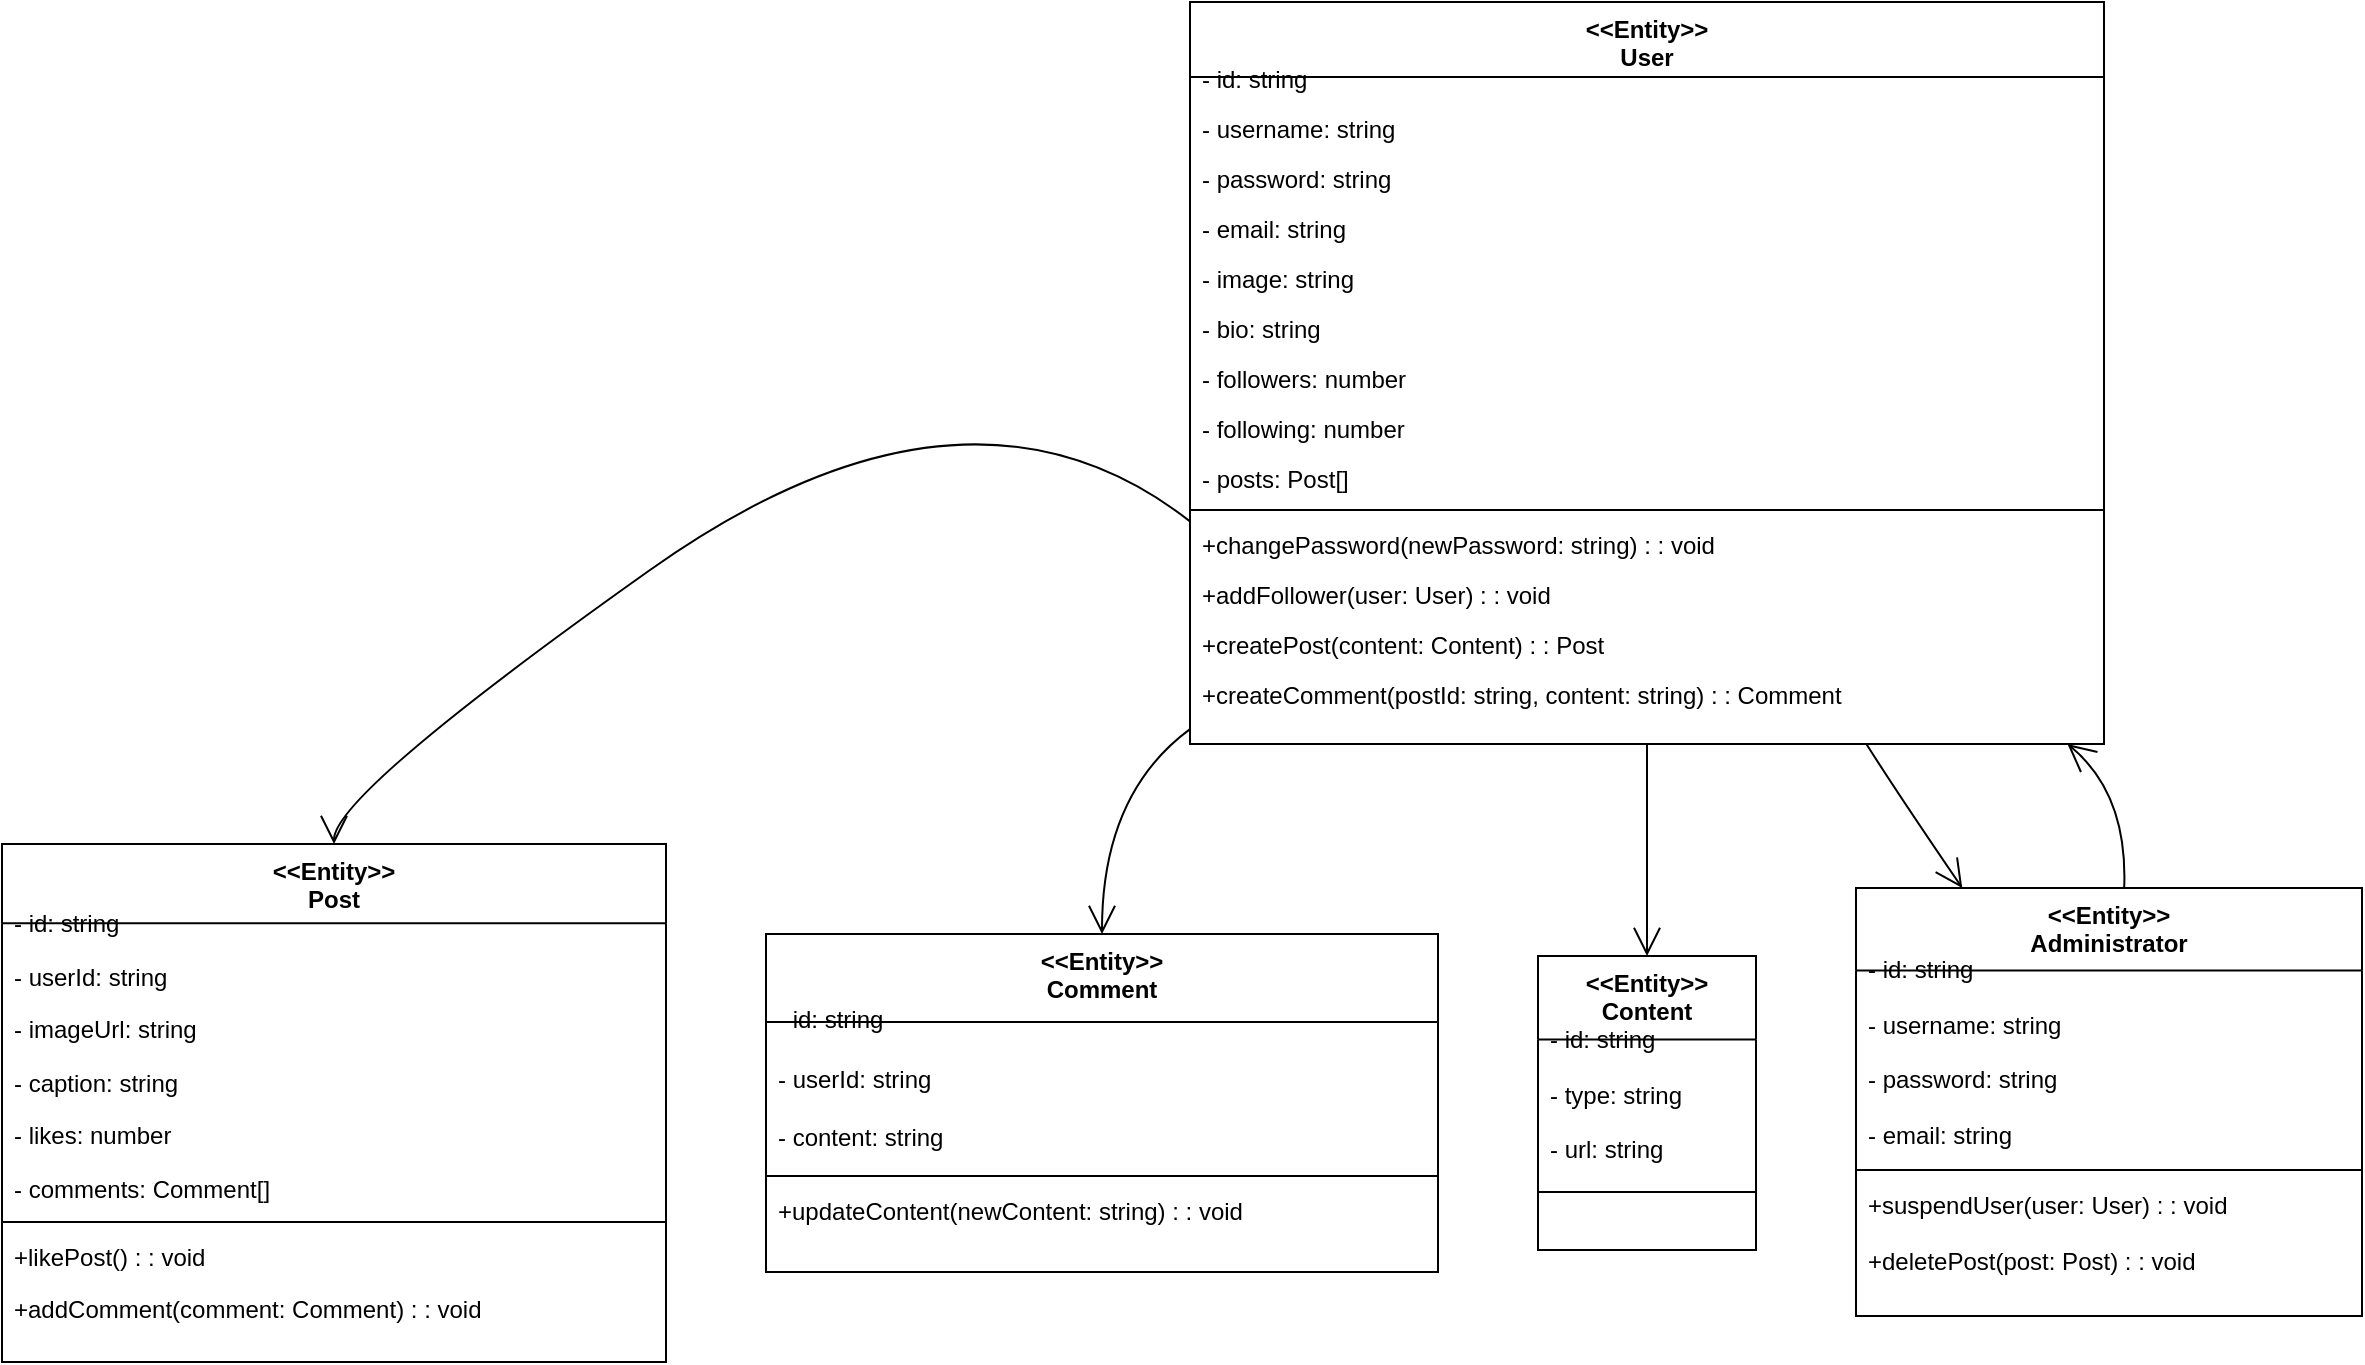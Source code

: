 <mxfile version="24.6.2" type="github">
  <diagram name="Page-1" id="eHfoeDw3wgKfniDyxH0o">
    <mxGraphModel dx="1400" dy="871" grid="1" gridSize="10" guides="1" tooltips="1" connect="1" arrows="1" fold="1" page="1" pageScale="1" pageWidth="827" pageHeight="1169" math="0" shadow="0">
      <root>
        <mxCell id="0" />
        <mxCell id="1" parent="0" />
        <mxCell id="2" value="&lt;&lt;Entity&gt;&gt;&#xa;User" style="swimlane;fontStyle=1;align=center;verticalAlign=top;childLayout=stackLayout;horizontal=1;startSize=37.552;horizontalStack=0;resizeParent=1;resizeParentMax=0;resizeLast=0;collapsible=0;marginBottom=0;" parent="1" vertex="1">
          <mxGeometry x="602" y="8" width="457" height="371" as="geometry" />
        </mxCell>
        <mxCell id="3" value="- id: string" style="text;strokeColor=none;fillColor=none;align=left;verticalAlign=top;spacingLeft=4;spacingRight=4;overflow=hidden;rotatable=0;points=[[0,0.5],[1,0.5]];portConstraint=eastwest;" parent="2" vertex="1">
          <mxGeometry y="25" width="457" height="25" as="geometry" />
        </mxCell>
        <mxCell id="4" value="- username: string" style="text;strokeColor=none;fillColor=none;align=left;verticalAlign=top;spacingLeft=4;spacingRight=4;overflow=hidden;rotatable=0;points=[[0,0.5],[1,0.5]];portConstraint=eastwest;" parent="2" vertex="1">
          <mxGeometry y="50" width="457" height="25" as="geometry" />
        </mxCell>
        <mxCell id="5" value="- password: string" style="text;strokeColor=none;fillColor=none;align=left;verticalAlign=top;spacingLeft=4;spacingRight=4;overflow=hidden;rotatable=0;points=[[0,0.5],[1,0.5]];portConstraint=eastwest;" parent="2" vertex="1">
          <mxGeometry y="75" width="457" height="25" as="geometry" />
        </mxCell>
        <mxCell id="6" value="- email: string" style="text;strokeColor=none;fillColor=none;align=left;verticalAlign=top;spacingLeft=4;spacingRight=4;overflow=hidden;rotatable=0;points=[[0,0.5],[1,0.5]];portConstraint=eastwest;" parent="2" vertex="1">
          <mxGeometry y="100" width="457" height="25" as="geometry" />
        </mxCell>
        <mxCell id="7" value="- image: string" style="text;strokeColor=none;fillColor=none;align=left;verticalAlign=top;spacingLeft=4;spacingRight=4;overflow=hidden;rotatable=0;points=[[0,0.5],[1,0.5]];portConstraint=eastwest;" parent="2" vertex="1">
          <mxGeometry y="125" width="457" height="25" as="geometry" />
        </mxCell>
        <mxCell id="8" value="- bio: string" style="text;strokeColor=none;fillColor=none;align=left;verticalAlign=top;spacingLeft=4;spacingRight=4;overflow=hidden;rotatable=0;points=[[0,0.5],[1,0.5]];portConstraint=eastwest;" parent="2" vertex="1">
          <mxGeometry y="150" width="457" height="25" as="geometry" />
        </mxCell>
        <mxCell id="9" value="- followers: number" style="text;strokeColor=none;fillColor=none;align=left;verticalAlign=top;spacingLeft=4;spacingRight=4;overflow=hidden;rotatable=0;points=[[0,0.5],[1,0.5]];portConstraint=eastwest;" parent="2" vertex="1">
          <mxGeometry y="175" width="457" height="25" as="geometry" />
        </mxCell>
        <mxCell id="10" value="- following: number" style="text;strokeColor=none;fillColor=none;align=left;verticalAlign=top;spacingLeft=4;spacingRight=4;overflow=hidden;rotatable=0;points=[[0,0.5],[1,0.5]];portConstraint=eastwest;" parent="2" vertex="1">
          <mxGeometry y="200" width="457" height="25" as="geometry" />
        </mxCell>
        <mxCell id="11" value="- posts: Post[]" style="text;strokeColor=none;fillColor=none;align=left;verticalAlign=top;spacingLeft=4;spacingRight=4;overflow=hidden;rotatable=0;points=[[0,0.5],[1,0.5]];portConstraint=eastwest;" parent="2" vertex="1">
          <mxGeometry y="225" width="457" height="25" as="geometry" />
        </mxCell>
        <mxCell id="12" style="line;strokeWidth=1;fillColor=none;align=left;verticalAlign=middle;spacingTop=-1;spacingLeft=3;spacingRight=3;rotatable=0;labelPosition=right;points=[];portConstraint=eastwest;strokeColor=inherit;" parent="2" vertex="1">
          <mxGeometry y="250" width="457" height="8" as="geometry" />
        </mxCell>
        <mxCell id="13" value="+changePassword(newPassword: string) : : void" style="text;strokeColor=none;fillColor=none;align=left;verticalAlign=top;spacingLeft=4;spacingRight=4;overflow=hidden;rotatable=0;points=[[0,0.5],[1,0.5]];portConstraint=eastwest;" parent="2" vertex="1">
          <mxGeometry y="258" width="457" height="25" as="geometry" />
        </mxCell>
        <mxCell id="14" value="+addFollower(user: User) : : void" style="text;strokeColor=none;fillColor=none;align=left;verticalAlign=top;spacingLeft=4;spacingRight=4;overflow=hidden;rotatable=0;points=[[0,0.5],[1,0.5]];portConstraint=eastwest;" parent="2" vertex="1">
          <mxGeometry y="283" width="457" height="25" as="geometry" />
        </mxCell>
        <mxCell id="15" value="+createPost(content: Content) : : Post" style="text;strokeColor=none;fillColor=none;align=left;verticalAlign=top;spacingLeft=4;spacingRight=4;overflow=hidden;rotatable=0;points=[[0,0.5],[1,0.5]];portConstraint=eastwest;" parent="2" vertex="1">
          <mxGeometry y="308" width="457" height="25" as="geometry" />
        </mxCell>
        <mxCell id="16" value="+createComment(postId: string, content: string) : : Comment" style="text;strokeColor=none;fillColor=none;align=left;verticalAlign=top;spacingLeft=4;spacingRight=4;overflow=hidden;rotatable=0;points=[[0,0.5],[1,0.5]];portConstraint=eastwest;" parent="2" vertex="1">
          <mxGeometry y="333" width="457" height="25" as="geometry" />
        </mxCell>
        <mxCell id="17" value="&lt;&lt;Entity&gt;&gt;&#xa;Post" style="swimlane;fontStyle=1;align=center;verticalAlign=top;childLayout=stackLayout;horizontal=1;startSize=39.632;horizontalStack=0;resizeParent=1;resizeParentMax=0;resizeLast=0;collapsible=0;marginBottom=0;" parent="1" vertex="1">
          <mxGeometry x="8" y="429" width="332" height="259" as="geometry" />
        </mxCell>
        <mxCell id="18" value="- id: string" style="text;strokeColor=none;fillColor=none;align=left;verticalAlign=top;spacingLeft=4;spacingRight=4;overflow=hidden;rotatable=0;points=[[0,0.5],[1,0.5]];portConstraint=eastwest;" parent="17" vertex="1">
          <mxGeometry y="26" width="332" height="26" as="geometry" />
        </mxCell>
        <mxCell id="19" value="- userId: string" style="text;strokeColor=none;fillColor=none;align=left;verticalAlign=top;spacingLeft=4;spacingRight=4;overflow=hidden;rotatable=0;points=[[0,0.5],[1,0.5]];portConstraint=eastwest;" parent="17" vertex="1">
          <mxGeometry y="53" width="332" height="26" as="geometry" />
        </mxCell>
        <mxCell id="20" value="- imageUrl: string" style="text;strokeColor=none;fillColor=none;align=left;verticalAlign=top;spacingLeft=4;spacingRight=4;overflow=hidden;rotatable=0;points=[[0,0.5],[1,0.5]];portConstraint=eastwest;" parent="17" vertex="1">
          <mxGeometry y="79" width="332" height="26" as="geometry" />
        </mxCell>
        <mxCell id="21" value="- caption: string" style="text;strokeColor=none;fillColor=none;align=left;verticalAlign=top;spacingLeft=4;spacingRight=4;overflow=hidden;rotatable=0;points=[[0,0.5],[1,0.5]];portConstraint=eastwest;" parent="17" vertex="1">
          <mxGeometry y="106" width="332" height="26" as="geometry" />
        </mxCell>
        <mxCell id="22" value="- likes: number" style="text;strokeColor=none;fillColor=none;align=left;verticalAlign=top;spacingLeft=4;spacingRight=4;overflow=hidden;rotatable=0;points=[[0,0.5],[1,0.5]];portConstraint=eastwest;" parent="17" vertex="1">
          <mxGeometry y="132" width="332" height="26" as="geometry" />
        </mxCell>
        <mxCell id="23" value="- comments: Comment[]" style="text;strokeColor=none;fillColor=none;align=left;verticalAlign=top;spacingLeft=4;spacingRight=4;overflow=hidden;rotatable=0;points=[[0,0.5],[1,0.5]];portConstraint=eastwest;" parent="17" vertex="1">
          <mxGeometry y="159" width="332" height="26" as="geometry" />
        </mxCell>
        <mxCell id="24" style="line;strokeWidth=1;fillColor=none;align=left;verticalAlign=middle;spacingTop=-1;spacingLeft=3;spacingRight=3;rotatable=0;labelPosition=right;points=[];portConstraint=eastwest;strokeColor=inherit;" parent="17" vertex="1">
          <mxGeometry y="185" width="332" height="8" as="geometry" />
        </mxCell>
        <mxCell id="25" value="+likePost() : : void" style="text;strokeColor=none;fillColor=none;align=left;verticalAlign=top;spacingLeft=4;spacingRight=4;overflow=hidden;rotatable=0;points=[[0,0.5],[1,0.5]];portConstraint=eastwest;" parent="17" vertex="1">
          <mxGeometry y="193" width="332" height="26" as="geometry" />
        </mxCell>
        <mxCell id="26" value="+addComment(comment: Comment) : : void" style="text;strokeColor=none;fillColor=none;align=left;verticalAlign=top;spacingLeft=4;spacingRight=4;overflow=hidden;rotatable=0;points=[[0,0.5],[1,0.5]];portConstraint=eastwest;" parent="17" vertex="1">
          <mxGeometry y="219" width="332" height="26" as="geometry" />
        </mxCell>
        <mxCell id="27" value="&lt;&lt;Entity&gt;&gt;&#xa;Comment" style="swimlane;fontStyle=1;align=center;verticalAlign=top;childLayout=stackLayout;horizontal=1;startSize=44.018;horizontalStack=0;resizeParent=1;resizeParentMax=0;resizeLast=0;collapsible=0;marginBottom=0;" parent="1" vertex="1">
          <mxGeometry x="390" y="474" width="336" height="169" as="geometry" />
        </mxCell>
        <mxCell id="28" value="- id: string" style="text;strokeColor=none;fillColor=none;align=left;verticalAlign=top;spacingLeft=4;spacingRight=4;overflow=hidden;rotatable=0;points=[[0,0.5],[1,0.5]];portConstraint=eastwest;" parent="27" vertex="1">
          <mxGeometry y="29" width="336" height="29" as="geometry" />
        </mxCell>
        <mxCell id="29" value="- userId: string" style="text;strokeColor=none;fillColor=none;align=left;verticalAlign=top;spacingLeft=4;spacingRight=4;overflow=hidden;rotatable=0;points=[[0,0.5],[1,0.5]];portConstraint=eastwest;" parent="27" vertex="1">
          <mxGeometry y="59" width="336" height="29" as="geometry" />
        </mxCell>
        <mxCell id="30" value="- content: string" style="text;strokeColor=none;fillColor=none;align=left;verticalAlign=top;spacingLeft=4;spacingRight=4;overflow=hidden;rotatable=0;points=[[0,0.5],[1,0.5]];portConstraint=eastwest;" parent="27" vertex="1">
          <mxGeometry y="88" width="336" height="29" as="geometry" />
        </mxCell>
        <mxCell id="31" style="line;strokeWidth=1;fillColor=none;align=left;verticalAlign=middle;spacingTop=-1;spacingLeft=3;spacingRight=3;rotatable=0;labelPosition=right;points=[];portConstraint=eastwest;strokeColor=inherit;" parent="27" vertex="1">
          <mxGeometry y="117" width="336" height="8" as="geometry" />
        </mxCell>
        <mxCell id="32" value="+updateContent(newContent: string) : : void" style="text;strokeColor=none;fillColor=none;align=left;verticalAlign=top;spacingLeft=4;spacingRight=4;overflow=hidden;rotatable=0;points=[[0,0.5],[1,0.5]];portConstraint=eastwest;" parent="27" vertex="1">
          <mxGeometry y="125" width="336" height="29" as="geometry" />
        </mxCell>
        <mxCell id="33" value="&lt;&lt;Entity&gt;&gt;&#xa;Content" style="swimlane;fontStyle=1;align=center;verticalAlign=top;childLayout=stackLayout;horizontal=1;startSize=41.7;horizontalStack=0;resizeParent=1;resizeParentMax=0;resizeLast=0;collapsible=0;marginBottom=0;" parent="1" vertex="1">
          <mxGeometry x="776" y="485" width="109" height="147" as="geometry" />
        </mxCell>
        <mxCell id="34" value="- id: string" style="text;strokeColor=none;fillColor=none;align=left;verticalAlign=top;spacingLeft=4;spacingRight=4;overflow=hidden;rotatable=0;points=[[0,0.5],[1,0.5]];portConstraint=eastwest;" parent="33" vertex="1">
          <mxGeometry y="28" width="109" height="28" as="geometry" />
        </mxCell>
        <mxCell id="35" value="- type: string" style="text;strokeColor=none;fillColor=none;align=left;verticalAlign=top;spacingLeft=4;spacingRight=4;overflow=hidden;rotatable=0;points=[[0,0.5],[1,0.5]];portConstraint=eastwest;" parent="33" vertex="1">
          <mxGeometry y="56" width="109" height="28" as="geometry" />
        </mxCell>
        <mxCell id="36" value="- url: string" style="text;strokeColor=none;fillColor=none;align=left;verticalAlign=top;spacingLeft=4;spacingRight=4;overflow=hidden;rotatable=0;points=[[0,0.5],[1,0.5]];portConstraint=eastwest;" parent="33" vertex="1">
          <mxGeometry y="83" width="109" height="28" as="geometry" />
        </mxCell>
        <mxCell id="37" style="line;strokeWidth=1;fillColor=none;align=left;verticalAlign=middle;spacingTop=-1;spacingLeft=3;spacingRight=3;rotatable=0;labelPosition=right;points=[];portConstraint=eastwest;strokeColor=inherit;" parent="33" vertex="1">
          <mxGeometry y="111" width="109" height="14" as="geometry" />
        </mxCell>
        <mxCell id="38" value="&lt;&lt;Entity&gt;&gt;&#xa;Administrator" style="swimlane;fontStyle=1;align=center;verticalAlign=top;childLayout=stackLayout;horizontal=1;startSize=41.24;horizontalStack=0;resizeParent=1;resizeParentMax=0;resizeLast=0;collapsible=0;marginBottom=0;" parent="1" vertex="1">
          <mxGeometry x="935" y="451" width="253" height="214" as="geometry" />
        </mxCell>
        <mxCell id="39" value="- id: string" style="text;strokeColor=none;fillColor=none;align=left;verticalAlign=top;spacingLeft=4;spacingRight=4;overflow=hidden;rotatable=0;points=[[0,0.5],[1,0.5]];portConstraint=eastwest;" parent="38" vertex="1">
          <mxGeometry y="27" width="253" height="27" as="geometry" />
        </mxCell>
        <mxCell id="40" value="- username: string" style="text;strokeColor=none;fillColor=none;align=left;verticalAlign=top;spacingLeft=4;spacingRight=4;overflow=hidden;rotatable=0;points=[[0,0.5],[1,0.5]];portConstraint=eastwest;" parent="38" vertex="1">
          <mxGeometry y="55" width="253" height="27" as="geometry" />
        </mxCell>
        <mxCell id="41" value="- password: string" style="text;strokeColor=none;fillColor=none;align=left;verticalAlign=top;spacingLeft=4;spacingRight=4;overflow=hidden;rotatable=0;points=[[0,0.5],[1,0.5]];portConstraint=eastwest;" parent="38" vertex="1">
          <mxGeometry y="82" width="253" height="27" as="geometry" />
        </mxCell>
        <mxCell id="42" value="- email: string" style="text;strokeColor=none;fillColor=none;align=left;verticalAlign=top;spacingLeft=4;spacingRight=4;overflow=hidden;rotatable=0;points=[[0,0.5],[1,0.5]];portConstraint=eastwest;" parent="38" vertex="1">
          <mxGeometry y="110" width="253" height="27" as="geometry" />
        </mxCell>
        <mxCell id="43" style="line;strokeWidth=1;fillColor=none;align=left;verticalAlign=middle;spacingTop=-1;spacingLeft=3;spacingRight=3;rotatable=0;labelPosition=right;points=[];portConstraint=eastwest;strokeColor=inherit;" parent="38" vertex="1">
          <mxGeometry y="137" width="253" height="8" as="geometry" />
        </mxCell>
        <mxCell id="44" value="+suspendUser(user: User) : : void" style="text;strokeColor=none;fillColor=none;align=left;verticalAlign=top;spacingLeft=4;spacingRight=4;overflow=hidden;rotatable=0;points=[[0,0.5],[1,0.5]];portConstraint=eastwest;" parent="38" vertex="1">
          <mxGeometry y="145" width="253" height="27" as="geometry" />
        </mxCell>
        <mxCell id="45" value="+deletePost(post: Post) : : void" style="text;strokeColor=none;fillColor=none;align=left;verticalAlign=top;spacingLeft=4;spacingRight=4;overflow=hidden;rotatable=0;points=[[0,0.5],[1,0.5]];portConstraint=eastwest;" parent="38" vertex="1">
          <mxGeometry y="173" width="253" height="27" as="geometry" />
        </mxCell>
        <mxCell id="46" value="" style="curved=1;startArrow=none;endArrow=open;endSize=12;exitX=0;exitY=0.7;entryX=0.5;entryY=0;" parent="1" source="2" target="17" edge="1">
          <mxGeometry relative="1" as="geometry">
            <Array as="points">
              <mxPoint x="490" y="180" />
              <mxPoint x="174" y="404" />
            </Array>
          </mxGeometry>
        </mxCell>
        <mxCell id="47" value="" style="curved=1;startArrow=none;endArrow=open;endSize=12;exitX=0;exitY=0.98;entryX=0.5;entryY=0;" parent="1" source="2" target="27" edge="1">
          <mxGeometry relative="1" as="geometry">
            <Array as="points">
              <mxPoint x="558" y="404" />
            </Array>
          </mxGeometry>
        </mxCell>
        <mxCell id="48" value="" style="curved=1;startArrow=none;endArrow=open;endSize=12;exitX=0.5;exitY=1;entryX=0.5;entryY=0;" parent="1" source="2" target="33" edge="1">
          <mxGeometry relative="1" as="geometry">
            <Array as="points" />
          </mxGeometry>
        </mxCell>
        <mxCell id="49" value="" style="curved=1;startArrow=none;endArrow=open;endSize=12;exitX=0.74;exitY=1;entryX=0.21;entryY=0;" parent="1" source="2" target="38" edge="1">
          <mxGeometry relative="1" as="geometry">
            <Array as="points">
              <mxPoint x="956" y="404" />
            </Array>
          </mxGeometry>
        </mxCell>
        <mxCell id="50" value="" style="curved=1;startArrow=none;endArrow=open;endSize=12;exitX=0.53;exitY=0;entryX=0.96;entryY=1;" parent="1" source="38" target="2" edge="1">
          <mxGeometry relative="1" as="geometry">
            <Array as="points">
              <mxPoint x="1071" y="404" />
            </Array>
          </mxGeometry>
        </mxCell>
      </root>
    </mxGraphModel>
  </diagram>
</mxfile>
